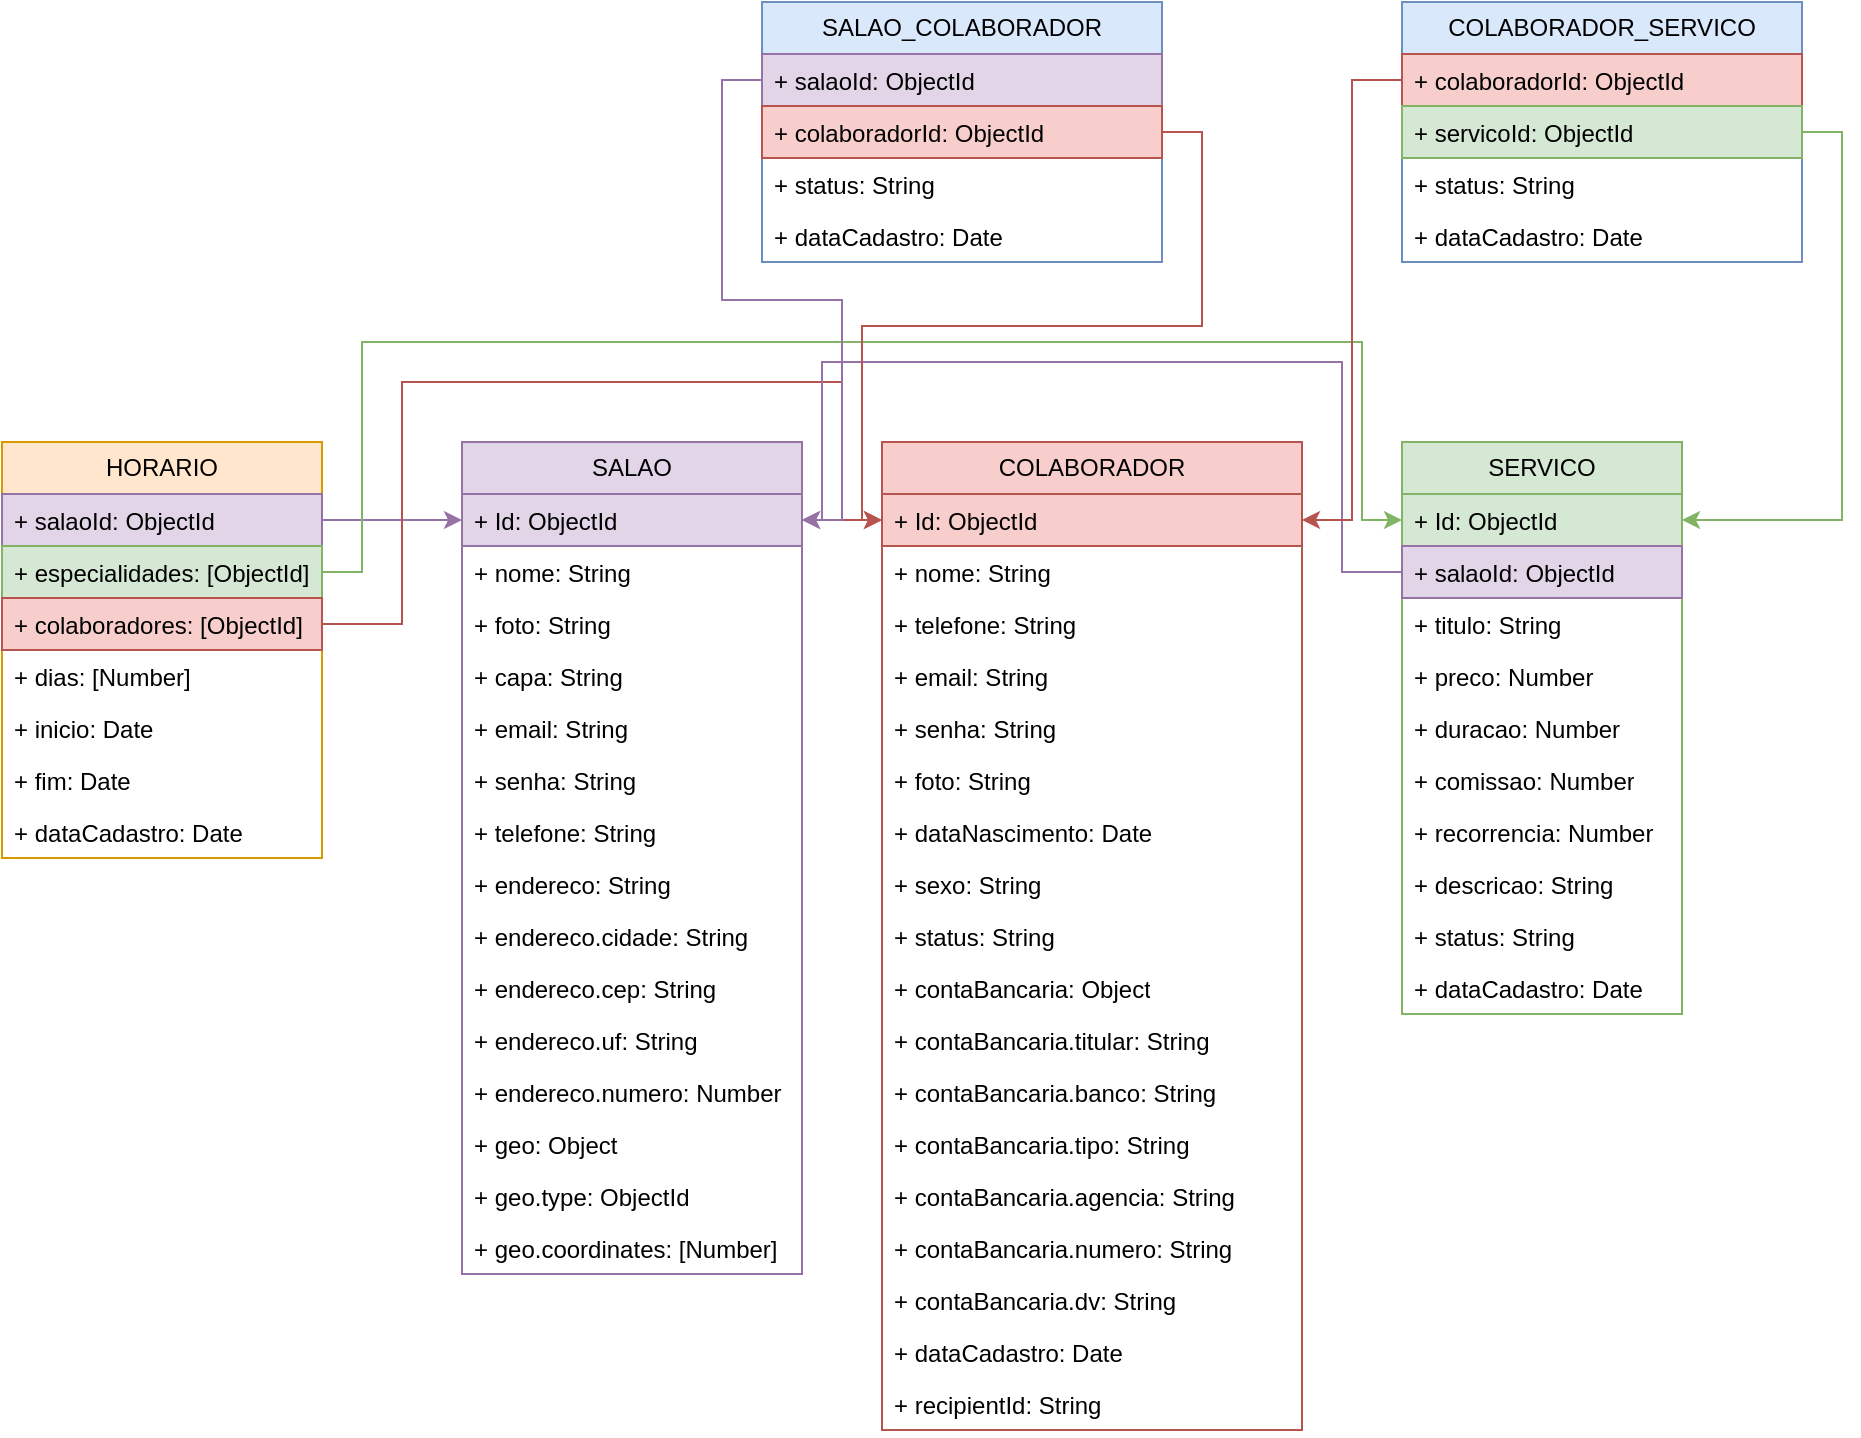 <mxfile version="21.6.8" type="github">
  <diagram name="Página-1" id="E0AbciypB4KpdEPGz2na">
    <mxGraphModel dx="1687" dy="2085" grid="1" gridSize="10" guides="1" tooltips="1" connect="1" arrows="1" fold="1" page="1" pageScale="1" pageWidth="827" pageHeight="1169" math="0" shadow="0">
      <root>
        <mxCell id="0" />
        <mxCell id="1" parent="0" />
        <mxCell id="3pe1yNkbd4FDANKbLhIq-1" value="SALAO" style="swimlane;fontStyle=0;childLayout=stackLayout;horizontal=1;startSize=26;fillColor=#e1d5e7;horizontalStack=0;resizeParent=1;resizeParentMax=0;resizeLast=0;collapsible=1;marginBottom=0;whiteSpace=wrap;html=1;strokeColor=#9673a6;" vertex="1" parent="1">
          <mxGeometry x="110" y="170" width="170" height="416" as="geometry" />
        </mxCell>
        <mxCell id="3pe1yNkbd4FDANKbLhIq-2" value="+ Id: ObjectId&lt;br&gt;" style="text;strokeColor=#9673a6;fillColor=#e1d5e7;align=left;verticalAlign=top;spacingLeft=4;spacingRight=4;overflow=hidden;rotatable=0;points=[[0,0.5],[1,0.5]];portConstraint=eastwest;whiteSpace=wrap;html=1;" vertex="1" parent="3pe1yNkbd4FDANKbLhIq-1">
          <mxGeometry y="26" width="170" height="26" as="geometry" />
        </mxCell>
        <mxCell id="3pe1yNkbd4FDANKbLhIq-3" value="+ nome: String&lt;br&gt;&lt;br&gt;" style="text;strokeColor=none;fillColor=none;align=left;verticalAlign=top;spacingLeft=4;spacingRight=4;overflow=hidden;rotatable=0;points=[[0,0.5],[1,0.5]];portConstraint=eastwest;whiteSpace=wrap;html=1;" vertex="1" parent="3pe1yNkbd4FDANKbLhIq-1">
          <mxGeometry y="52" width="170" height="26" as="geometry" />
        </mxCell>
        <mxCell id="3pe1yNkbd4FDANKbLhIq-4" value="+ foto: String" style="text;strokeColor=none;fillColor=none;align=left;verticalAlign=top;spacingLeft=4;spacingRight=4;overflow=hidden;rotatable=0;points=[[0,0.5],[1,0.5]];portConstraint=eastwest;whiteSpace=wrap;html=1;" vertex="1" parent="3pe1yNkbd4FDANKbLhIq-1">
          <mxGeometry y="78" width="170" height="26" as="geometry" />
        </mxCell>
        <mxCell id="3pe1yNkbd4FDANKbLhIq-5" value="+ capa: String" style="text;strokeColor=none;fillColor=none;align=left;verticalAlign=top;spacingLeft=4;spacingRight=4;overflow=hidden;rotatable=0;points=[[0,0.5],[1,0.5]];portConstraint=eastwest;whiteSpace=wrap;html=1;" vertex="1" parent="3pe1yNkbd4FDANKbLhIq-1">
          <mxGeometry y="104" width="170" height="26" as="geometry" />
        </mxCell>
        <mxCell id="3pe1yNkbd4FDANKbLhIq-6" value="+ email: String" style="text;strokeColor=none;fillColor=none;align=left;verticalAlign=top;spacingLeft=4;spacingRight=4;overflow=hidden;rotatable=0;points=[[0,0.5],[1,0.5]];portConstraint=eastwest;whiteSpace=wrap;html=1;" vertex="1" parent="3pe1yNkbd4FDANKbLhIq-1">
          <mxGeometry y="130" width="170" height="26" as="geometry" />
        </mxCell>
        <mxCell id="3pe1yNkbd4FDANKbLhIq-7" value="+ senha: String" style="text;strokeColor=none;fillColor=none;align=left;verticalAlign=top;spacingLeft=4;spacingRight=4;overflow=hidden;rotatable=0;points=[[0,0.5],[1,0.5]];portConstraint=eastwest;whiteSpace=wrap;html=1;" vertex="1" parent="3pe1yNkbd4FDANKbLhIq-1">
          <mxGeometry y="156" width="170" height="26" as="geometry" />
        </mxCell>
        <mxCell id="3pe1yNkbd4FDANKbLhIq-8" value="+ telefone: String" style="text;strokeColor=none;fillColor=none;align=left;verticalAlign=top;spacingLeft=4;spacingRight=4;overflow=hidden;rotatable=0;points=[[0,0.5],[1,0.5]];portConstraint=eastwest;whiteSpace=wrap;html=1;" vertex="1" parent="3pe1yNkbd4FDANKbLhIq-1">
          <mxGeometry y="182" width="170" height="26" as="geometry" />
        </mxCell>
        <mxCell id="3pe1yNkbd4FDANKbLhIq-9" value="+ endereco: String" style="text;strokeColor=none;fillColor=none;align=left;verticalAlign=top;spacingLeft=4;spacingRight=4;overflow=hidden;rotatable=0;points=[[0,0.5],[1,0.5]];portConstraint=eastwest;whiteSpace=wrap;html=1;" vertex="1" parent="3pe1yNkbd4FDANKbLhIq-1">
          <mxGeometry y="208" width="170" height="26" as="geometry" />
        </mxCell>
        <mxCell id="3pe1yNkbd4FDANKbLhIq-10" value="+ endereco.cidade: String" style="text;strokeColor=none;fillColor=none;align=left;verticalAlign=top;spacingLeft=4;spacingRight=4;overflow=hidden;rotatable=0;points=[[0,0.5],[1,0.5]];portConstraint=eastwest;whiteSpace=wrap;html=1;" vertex="1" parent="3pe1yNkbd4FDANKbLhIq-1">
          <mxGeometry y="234" width="170" height="26" as="geometry" />
        </mxCell>
        <mxCell id="3pe1yNkbd4FDANKbLhIq-11" value="+ endereco.cep: String" style="text;strokeColor=none;fillColor=none;align=left;verticalAlign=top;spacingLeft=4;spacingRight=4;overflow=hidden;rotatable=0;points=[[0,0.5],[1,0.5]];portConstraint=eastwest;whiteSpace=wrap;html=1;" vertex="1" parent="3pe1yNkbd4FDANKbLhIq-1">
          <mxGeometry y="260" width="170" height="26" as="geometry" />
        </mxCell>
        <mxCell id="3pe1yNkbd4FDANKbLhIq-12" value="+ endereco.uf: String" style="text;strokeColor=none;fillColor=none;align=left;verticalAlign=top;spacingLeft=4;spacingRight=4;overflow=hidden;rotatable=0;points=[[0,0.5],[1,0.5]];portConstraint=eastwest;whiteSpace=wrap;html=1;" vertex="1" parent="3pe1yNkbd4FDANKbLhIq-1">
          <mxGeometry y="286" width="170" height="26" as="geometry" />
        </mxCell>
        <mxCell id="3pe1yNkbd4FDANKbLhIq-13" value="+ endereco.numero: Number" style="text;strokeColor=none;fillColor=none;align=left;verticalAlign=top;spacingLeft=4;spacingRight=4;overflow=hidden;rotatable=0;points=[[0,0.5],[1,0.5]];portConstraint=eastwest;whiteSpace=wrap;html=1;" vertex="1" parent="3pe1yNkbd4FDANKbLhIq-1">
          <mxGeometry y="312" width="170" height="26" as="geometry" />
        </mxCell>
        <mxCell id="3pe1yNkbd4FDANKbLhIq-14" value="+ geo: Object" style="text;strokeColor=none;fillColor=none;align=left;verticalAlign=top;spacingLeft=4;spacingRight=4;overflow=hidden;rotatable=0;points=[[0,0.5],[1,0.5]];portConstraint=eastwest;whiteSpace=wrap;html=1;" vertex="1" parent="3pe1yNkbd4FDANKbLhIq-1">
          <mxGeometry y="338" width="170" height="26" as="geometry" />
        </mxCell>
        <mxCell id="3pe1yNkbd4FDANKbLhIq-15" value="+ geo.type: ObjectId" style="text;strokeColor=none;fillColor=none;align=left;verticalAlign=top;spacingLeft=4;spacingRight=4;overflow=hidden;rotatable=0;points=[[0,0.5],[1,0.5]];portConstraint=eastwest;whiteSpace=wrap;html=1;" vertex="1" parent="3pe1yNkbd4FDANKbLhIq-1">
          <mxGeometry y="364" width="170" height="26" as="geometry" />
        </mxCell>
        <mxCell id="3pe1yNkbd4FDANKbLhIq-16" value="+ geo.coordinates: [Number]" style="text;strokeColor=none;fillColor=none;align=left;verticalAlign=top;spacingLeft=4;spacingRight=4;overflow=hidden;rotatable=0;points=[[0,0.5],[1,0.5]];portConstraint=eastwest;whiteSpace=wrap;html=1;" vertex="1" parent="3pe1yNkbd4FDANKbLhIq-1">
          <mxGeometry y="390" width="170" height="26" as="geometry" />
        </mxCell>
        <mxCell id="3pe1yNkbd4FDANKbLhIq-17" value="COLABORADOR" style="swimlane;fontStyle=0;childLayout=stackLayout;horizontal=1;startSize=26;fillColor=#f8cecc;horizontalStack=0;resizeParent=1;resizeParentMax=0;resizeLast=0;collapsible=1;marginBottom=0;whiteSpace=wrap;html=1;strokeColor=#b85450;" vertex="1" parent="1">
          <mxGeometry x="320" y="170" width="210" height="494" as="geometry" />
        </mxCell>
        <mxCell id="3pe1yNkbd4FDANKbLhIq-18" value="+ Id: ObjectId" style="text;strokeColor=#b85450;fillColor=#f8cecc;align=left;verticalAlign=top;spacingLeft=4;spacingRight=4;overflow=hidden;rotatable=0;points=[[0,0.5],[1,0.5]];portConstraint=eastwest;whiteSpace=wrap;html=1;" vertex="1" parent="3pe1yNkbd4FDANKbLhIq-17">
          <mxGeometry y="26" width="210" height="26" as="geometry" />
        </mxCell>
        <mxCell id="3pe1yNkbd4FDANKbLhIq-19" value="+ nome: String" style="text;strokeColor=none;fillColor=none;align=left;verticalAlign=top;spacingLeft=4;spacingRight=4;overflow=hidden;rotatable=0;points=[[0,0.5],[1,0.5]];portConstraint=eastwest;whiteSpace=wrap;html=1;" vertex="1" parent="3pe1yNkbd4FDANKbLhIq-17">
          <mxGeometry y="52" width="210" height="26" as="geometry" />
        </mxCell>
        <mxCell id="3pe1yNkbd4FDANKbLhIq-20" value="+ telefone: String" style="text;strokeColor=none;fillColor=none;align=left;verticalAlign=top;spacingLeft=4;spacingRight=4;overflow=hidden;rotatable=0;points=[[0,0.5],[1,0.5]];portConstraint=eastwest;whiteSpace=wrap;html=1;" vertex="1" parent="3pe1yNkbd4FDANKbLhIq-17">
          <mxGeometry y="78" width="210" height="26" as="geometry" />
        </mxCell>
        <mxCell id="3pe1yNkbd4FDANKbLhIq-21" value="+ email: String" style="text;strokeColor=none;fillColor=none;align=left;verticalAlign=top;spacingLeft=4;spacingRight=4;overflow=hidden;rotatable=0;points=[[0,0.5],[1,0.5]];portConstraint=eastwest;whiteSpace=wrap;html=1;" vertex="1" parent="3pe1yNkbd4FDANKbLhIq-17">
          <mxGeometry y="104" width="210" height="26" as="geometry" />
        </mxCell>
        <mxCell id="3pe1yNkbd4FDANKbLhIq-22" value="+ senha: String" style="text;strokeColor=none;fillColor=none;align=left;verticalAlign=top;spacingLeft=4;spacingRight=4;overflow=hidden;rotatable=0;points=[[0,0.5],[1,0.5]];portConstraint=eastwest;whiteSpace=wrap;html=1;" vertex="1" parent="3pe1yNkbd4FDANKbLhIq-17">
          <mxGeometry y="130" width="210" height="26" as="geometry" />
        </mxCell>
        <mxCell id="3pe1yNkbd4FDANKbLhIq-23" value="+ foto: String" style="text;strokeColor=none;fillColor=none;align=left;verticalAlign=top;spacingLeft=4;spacingRight=4;overflow=hidden;rotatable=0;points=[[0,0.5],[1,0.5]];portConstraint=eastwest;whiteSpace=wrap;html=1;" vertex="1" parent="3pe1yNkbd4FDANKbLhIq-17">
          <mxGeometry y="156" width="210" height="26" as="geometry" />
        </mxCell>
        <mxCell id="3pe1yNkbd4FDANKbLhIq-24" value="+ dataNascimento: Date" style="text;strokeColor=none;fillColor=none;align=left;verticalAlign=top;spacingLeft=4;spacingRight=4;overflow=hidden;rotatable=0;points=[[0,0.5],[1,0.5]];portConstraint=eastwest;whiteSpace=wrap;html=1;" vertex="1" parent="3pe1yNkbd4FDANKbLhIq-17">
          <mxGeometry y="182" width="210" height="26" as="geometry" />
        </mxCell>
        <mxCell id="3pe1yNkbd4FDANKbLhIq-25" value="+ sexo: String" style="text;strokeColor=none;fillColor=none;align=left;verticalAlign=top;spacingLeft=4;spacingRight=4;overflow=hidden;rotatable=0;points=[[0,0.5],[1,0.5]];portConstraint=eastwest;whiteSpace=wrap;html=1;" vertex="1" parent="3pe1yNkbd4FDANKbLhIq-17">
          <mxGeometry y="208" width="210" height="26" as="geometry" />
        </mxCell>
        <mxCell id="3pe1yNkbd4FDANKbLhIq-26" value="+ status: String" style="text;strokeColor=none;fillColor=none;align=left;verticalAlign=top;spacingLeft=4;spacingRight=4;overflow=hidden;rotatable=0;points=[[0,0.5],[1,0.5]];portConstraint=eastwest;whiteSpace=wrap;html=1;" vertex="1" parent="3pe1yNkbd4FDANKbLhIq-17">
          <mxGeometry y="234" width="210" height="26" as="geometry" />
        </mxCell>
        <mxCell id="3pe1yNkbd4FDANKbLhIq-27" value="+ contaBancaria: Object" style="text;strokeColor=none;fillColor=none;align=left;verticalAlign=top;spacingLeft=4;spacingRight=4;overflow=hidden;rotatable=0;points=[[0,0.5],[1,0.5]];portConstraint=eastwest;whiteSpace=wrap;html=1;" vertex="1" parent="3pe1yNkbd4FDANKbLhIq-17">
          <mxGeometry y="260" width="210" height="26" as="geometry" />
        </mxCell>
        <mxCell id="3pe1yNkbd4FDANKbLhIq-28" value="+ contaBancaria.titular: String" style="text;strokeColor=none;fillColor=none;align=left;verticalAlign=top;spacingLeft=4;spacingRight=4;overflow=hidden;rotatable=0;points=[[0,0.5],[1,0.5]];portConstraint=eastwest;whiteSpace=wrap;html=1;" vertex="1" parent="3pe1yNkbd4FDANKbLhIq-17">
          <mxGeometry y="286" width="210" height="26" as="geometry" />
        </mxCell>
        <mxCell id="3pe1yNkbd4FDANKbLhIq-29" value="+ contaBancaria.banco: String" style="text;strokeColor=none;fillColor=none;align=left;verticalAlign=top;spacingLeft=4;spacingRight=4;overflow=hidden;rotatable=0;points=[[0,0.5],[1,0.5]];portConstraint=eastwest;whiteSpace=wrap;html=1;" vertex="1" parent="3pe1yNkbd4FDANKbLhIq-17">
          <mxGeometry y="312" width="210" height="26" as="geometry" />
        </mxCell>
        <mxCell id="3pe1yNkbd4FDANKbLhIq-30" value="+ contaBancaria.tipo: String" style="text;strokeColor=none;fillColor=none;align=left;verticalAlign=top;spacingLeft=4;spacingRight=4;overflow=hidden;rotatable=0;points=[[0,0.5],[1,0.5]];portConstraint=eastwest;whiteSpace=wrap;html=1;" vertex="1" parent="3pe1yNkbd4FDANKbLhIq-17">
          <mxGeometry y="338" width="210" height="26" as="geometry" />
        </mxCell>
        <mxCell id="3pe1yNkbd4FDANKbLhIq-31" value="+ contaBancaria.agencia: String" style="text;strokeColor=none;fillColor=none;align=left;verticalAlign=top;spacingLeft=4;spacingRight=4;overflow=hidden;rotatable=0;points=[[0,0.5],[1,0.5]];portConstraint=eastwest;whiteSpace=wrap;html=1;" vertex="1" parent="3pe1yNkbd4FDANKbLhIq-17">
          <mxGeometry y="364" width="210" height="26" as="geometry" />
        </mxCell>
        <mxCell id="3pe1yNkbd4FDANKbLhIq-32" value="+ contaBancaria.numero: String" style="text;strokeColor=none;fillColor=none;align=left;verticalAlign=top;spacingLeft=4;spacingRight=4;overflow=hidden;rotatable=0;points=[[0,0.5],[1,0.5]];portConstraint=eastwest;whiteSpace=wrap;html=1;" vertex="1" parent="3pe1yNkbd4FDANKbLhIq-17">
          <mxGeometry y="390" width="210" height="26" as="geometry" />
        </mxCell>
        <mxCell id="3pe1yNkbd4FDANKbLhIq-33" value="+ contaBancaria.dv: String" style="text;strokeColor=none;fillColor=none;align=left;verticalAlign=top;spacingLeft=4;spacingRight=4;overflow=hidden;rotatable=0;points=[[0,0.5],[1,0.5]];portConstraint=eastwest;whiteSpace=wrap;html=1;" vertex="1" parent="3pe1yNkbd4FDANKbLhIq-17">
          <mxGeometry y="416" width="210" height="26" as="geometry" />
        </mxCell>
        <mxCell id="3pe1yNkbd4FDANKbLhIq-34" value="+ dataCadastro: Date" style="text;strokeColor=none;fillColor=none;align=left;verticalAlign=top;spacingLeft=4;spacingRight=4;overflow=hidden;rotatable=0;points=[[0,0.5],[1,0.5]];portConstraint=eastwest;whiteSpace=wrap;html=1;" vertex="1" parent="3pe1yNkbd4FDANKbLhIq-17">
          <mxGeometry y="442" width="210" height="26" as="geometry" />
        </mxCell>
        <mxCell id="3pe1yNkbd4FDANKbLhIq-35" value="+ recipientId: String" style="text;strokeColor=none;fillColor=none;align=left;verticalAlign=top;spacingLeft=4;spacingRight=4;overflow=hidden;rotatable=0;points=[[0,0.5],[1,0.5]];portConstraint=eastwest;whiteSpace=wrap;html=1;" vertex="1" parent="3pe1yNkbd4FDANKbLhIq-17">
          <mxGeometry y="468" width="210" height="26" as="geometry" />
        </mxCell>
        <mxCell id="3pe1yNkbd4FDANKbLhIq-36" value="SERVICO" style="swimlane;fontStyle=0;childLayout=stackLayout;horizontal=1;startSize=26;fillColor=#d5e8d4;horizontalStack=0;resizeParent=1;resizeParentMax=0;resizeLast=0;collapsible=1;marginBottom=0;whiteSpace=wrap;html=1;strokeColor=#82b366;" vertex="1" parent="1">
          <mxGeometry x="580" y="170" width="140" height="286" as="geometry" />
        </mxCell>
        <mxCell id="3pe1yNkbd4FDANKbLhIq-37" value="+ Id: ObjectId" style="text;strokeColor=#82b366;fillColor=#d5e8d4;align=left;verticalAlign=top;spacingLeft=4;spacingRight=4;overflow=hidden;rotatable=0;points=[[0,0.5],[1,0.5]];portConstraint=eastwest;whiteSpace=wrap;html=1;" vertex="1" parent="3pe1yNkbd4FDANKbLhIq-36">
          <mxGeometry y="26" width="140" height="26" as="geometry" />
        </mxCell>
        <mxCell id="3pe1yNkbd4FDANKbLhIq-38" value="+ salaoId: ObjectId" style="text;strokeColor=#9673a6;fillColor=#e1d5e7;align=left;verticalAlign=top;spacingLeft=4;spacingRight=4;overflow=hidden;rotatable=0;points=[[0,0.5],[1,0.5]];portConstraint=eastwest;whiteSpace=wrap;html=1;" vertex="1" parent="3pe1yNkbd4FDANKbLhIq-36">
          <mxGeometry y="52" width="140" height="26" as="geometry" />
        </mxCell>
        <mxCell id="3pe1yNkbd4FDANKbLhIq-39" value="+ titulo: String" style="text;strokeColor=none;fillColor=none;align=left;verticalAlign=top;spacingLeft=4;spacingRight=4;overflow=hidden;rotatable=0;points=[[0,0.5],[1,0.5]];portConstraint=eastwest;whiteSpace=wrap;html=1;" vertex="1" parent="3pe1yNkbd4FDANKbLhIq-36">
          <mxGeometry y="78" width="140" height="26" as="geometry" />
        </mxCell>
        <mxCell id="3pe1yNkbd4FDANKbLhIq-40" value="+ preco: Number" style="text;strokeColor=none;fillColor=none;align=left;verticalAlign=top;spacingLeft=4;spacingRight=4;overflow=hidden;rotatable=0;points=[[0,0.5],[1,0.5]];portConstraint=eastwest;whiteSpace=wrap;html=1;" vertex="1" parent="3pe1yNkbd4FDANKbLhIq-36">
          <mxGeometry y="104" width="140" height="26" as="geometry" />
        </mxCell>
        <mxCell id="3pe1yNkbd4FDANKbLhIq-41" value="+ duracao: Number" style="text;strokeColor=none;fillColor=none;align=left;verticalAlign=top;spacingLeft=4;spacingRight=4;overflow=hidden;rotatable=0;points=[[0,0.5],[1,0.5]];portConstraint=eastwest;whiteSpace=wrap;html=1;" vertex="1" parent="3pe1yNkbd4FDANKbLhIq-36">
          <mxGeometry y="130" width="140" height="26" as="geometry" />
        </mxCell>
        <mxCell id="3pe1yNkbd4FDANKbLhIq-42" value="+ comissao: Number" style="text;strokeColor=none;fillColor=none;align=left;verticalAlign=top;spacingLeft=4;spacingRight=4;overflow=hidden;rotatable=0;points=[[0,0.5],[1,0.5]];portConstraint=eastwest;whiteSpace=wrap;html=1;" vertex="1" parent="3pe1yNkbd4FDANKbLhIq-36">
          <mxGeometry y="156" width="140" height="26" as="geometry" />
        </mxCell>
        <mxCell id="3pe1yNkbd4FDANKbLhIq-43" value="+ recorrencia: Number" style="text;strokeColor=none;fillColor=none;align=left;verticalAlign=top;spacingLeft=4;spacingRight=4;overflow=hidden;rotatable=0;points=[[0,0.5],[1,0.5]];portConstraint=eastwest;whiteSpace=wrap;html=1;" vertex="1" parent="3pe1yNkbd4FDANKbLhIq-36">
          <mxGeometry y="182" width="140" height="26" as="geometry" />
        </mxCell>
        <mxCell id="3pe1yNkbd4FDANKbLhIq-44" value="+ descricao: String" style="text;strokeColor=none;fillColor=none;align=left;verticalAlign=top;spacingLeft=4;spacingRight=4;overflow=hidden;rotatable=0;points=[[0,0.5],[1,0.5]];portConstraint=eastwest;whiteSpace=wrap;html=1;" vertex="1" parent="3pe1yNkbd4FDANKbLhIq-36">
          <mxGeometry y="208" width="140" height="26" as="geometry" />
        </mxCell>
        <mxCell id="3pe1yNkbd4FDANKbLhIq-45" value="+ status: String" style="text;strokeColor=none;fillColor=none;align=left;verticalAlign=top;spacingLeft=4;spacingRight=4;overflow=hidden;rotatable=0;points=[[0,0.5],[1,0.5]];portConstraint=eastwest;whiteSpace=wrap;html=1;" vertex="1" parent="3pe1yNkbd4FDANKbLhIq-36">
          <mxGeometry y="234" width="140" height="26" as="geometry" />
        </mxCell>
        <mxCell id="3pe1yNkbd4FDANKbLhIq-46" value="+ dataCadastro: Date" style="text;strokeColor=none;fillColor=none;align=left;verticalAlign=top;spacingLeft=4;spacingRight=4;overflow=hidden;rotatable=0;points=[[0,0.5],[1,0.5]];portConstraint=eastwest;whiteSpace=wrap;html=1;" vertex="1" parent="3pe1yNkbd4FDANKbLhIq-36">
          <mxGeometry y="260" width="140" height="26" as="geometry" />
        </mxCell>
        <mxCell id="3pe1yNkbd4FDANKbLhIq-47" value="HORARIO" style="swimlane;fontStyle=0;childLayout=stackLayout;horizontal=1;startSize=26;fillColor=#ffe6cc;horizontalStack=0;resizeParent=1;resizeParentMax=0;resizeLast=0;collapsible=1;marginBottom=0;whiteSpace=wrap;html=1;strokeColor=#d79b00;" vertex="1" parent="1">
          <mxGeometry x="-120" y="170" width="160" height="208" as="geometry" />
        </mxCell>
        <mxCell id="3pe1yNkbd4FDANKbLhIq-48" value="+ salaoId: ObjectId" style="text;strokeColor=#9673a6;fillColor=#e1d5e7;align=left;verticalAlign=top;spacingLeft=4;spacingRight=4;overflow=hidden;rotatable=0;points=[[0,0.5],[1,0.5]];portConstraint=eastwest;whiteSpace=wrap;html=1;" vertex="1" parent="3pe1yNkbd4FDANKbLhIq-47">
          <mxGeometry y="26" width="160" height="26" as="geometry" />
        </mxCell>
        <mxCell id="3pe1yNkbd4FDANKbLhIq-49" value="+ especialidades: [ObjectId]" style="text;strokeColor=#82b366;fillColor=#d5e8d4;align=left;verticalAlign=top;spacingLeft=4;spacingRight=4;overflow=hidden;rotatable=0;points=[[0,0.5],[1,0.5]];portConstraint=eastwest;whiteSpace=wrap;html=1;" vertex="1" parent="3pe1yNkbd4FDANKbLhIq-47">
          <mxGeometry y="52" width="160" height="26" as="geometry" />
        </mxCell>
        <mxCell id="3pe1yNkbd4FDANKbLhIq-50" value="+ colaboradores: [ObjectId]" style="text;strokeColor=#b85450;fillColor=#f8cecc;align=left;verticalAlign=top;spacingLeft=4;spacingRight=4;overflow=hidden;rotatable=0;points=[[0,0.5],[1,0.5]];portConstraint=eastwest;whiteSpace=wrap;html=1;" vertex="1" parent="3pe1yNkbd4FDANKbLhIq-47">
          <mxGeometry y="78" width="160" height="26" as="geometry" />
        </mxCell>
        <mxCell id="3pe1yNkbd4FDANKbLhIq-54" value="+ dias: [Number]" style="text;strokeColor=none;fillColor=none;align=left;verticalAlign=top;spacingLeft=4;spacingRight=4;overflow=hidden;rotatable=0;points=[[0,0.5],[1,0.5]];portConstraint=eastwest;whiteSpace=wrap;html=1;" vertex="1" parent="3pe1yNkbd4FDANKbLhIq-47">
          <mxGeometry y="104" width="160" height="26" as="geometry" />
        </mxCell>
        <mxCell id="3pe1yNkbd4FDANKbLhIq-55" value="+ inicio: Date" style="text;strokeColor=none;fillColor=none;align=left;verticalAlign=top;spacingLeft=4;spacingRight=4;overflow=hidden;rotatable=0;points=[[0,0.5],[1,0.5]];portConstraint=eastwest;whiteSpace=wrap;html=1;" vertex="1" parent="3pe1yNkbd4FDANKbLhIq-47">
          <mxGeometry y="130" width="160" height="26" as="geometry" />
        </mxCell>
        <mxCell id="3pe1yNkbd4FDANKbLhIq-56" value="+ fim: Date" style="text;strokeColor=none;fillColor=none;align=left;verticalAlign=top;spacingLeft=4;spacingRight=4;overflow=hidden;rotatable=0;points=[[0,0.5],[1,0.5]];portConstraint=eastwest;whiteSpace=wrap;html=1;" vertex="1" parent="3pe1yNkbd4FDANKbLhIq-47">
          <mxGeometry y="156" width="160" height="26" as="geometry" />
        </mxCell>
        <mxCell id="3pe1yNkbd4FDANKbLhIq-57" value="+ dataCadastro: Date" style="text;strokeColor=none;fillColor=none;align=left;verticalAlign=top;spacingLeft=4;spacingRight=4;overflow=hidden;rotatable=0;points=[[0,0.5],[1,0.5]];portConstraint=eastwest;whiteSpace=wrap;html=1;" vertex="1" parent="3pe1yNkbd4FDANKbLhIq-47">
          <mxGeometry y="182" width="160" height="26" as="geometry" />
        </mxCell>
        <mxCell id="3pe1yNkbd4FDANKbLhIq-58" style="edgeStyle=orthogonalEdgeStyle;rounded=0;orthogonalLoop=1;jettySize=auto;html=1;exitX=1;exitY=0.5;exitDx=0;exitDy=0;fillColor=#e1d5e7;strokeColor=#9673a6;" edge="1" parent="1" source="3pe1yNkbd4FDANKbLhIq-48" target="3pe1yNkbd4FDANKbLhIq-2">
          <mxGeometry relative="1" as="geometry" />
        </mxCell>
        <mxCell id="3pe1yNkbd4FDANKbLhIq-59" style="edgeStyle=orthogonalEdgeStyle;rounded=0;orthogonalLoop=1;jettySize=auto;html=1;exitX=1;exitY=0.5;exitDx=0;exitDy=0;entryX=0;entryY=0.5;entryDx=0;entryDy=0;fillColor=#d5e8d4;strokeColor=#82b366;" edge="1" parent="1" source="3pe1yNkbd4FDANKbLhIq-49" target="3pe1yNkbd4FDANKbLhIq-37">
          <mxGeometry relative="1" as="geometry">
            <Array as="points">
              <mxPoint x="60" y="235" />
              <mxPoint x="60" y="120" />
              <mxPoint x="560" y="120" />
              <mxPoint x="560" y="209" />
            </Array>
          </mxGeometry>
        </mxCell>
        <mxCell id="3pe1yNkbd4FDANKbLhIq-60" style="edgeStyle=orthogonalEdgeStyle;rounded=0;orthogonalLoop=1;jettySize=auto;html=1;exitX=1;exitY=0.5;exitDx=0;exitDy=0;entryX=0;entryY=0.5;entryDx=0;entryDy=0;fillColor=#f8cecc;strokeColor=#b85450;" edge="1" parent="1" source="3pe1yNkbd4FDANKbLhIq-50" target="3pe1yNkbd4FDANKbLhIq-18">
          <mxGeometry relative="1" as="geometry">
            <Array as="points">
              <mxPoint x="80" y="261" />
              <mxPoint x="80" y="140" />
              <mxPoint x="300" y="140" />
              <mxPoint x="300" y="209" />
            </Array>
          </mxGeometry>
        </mxCell>
        <mxCell id="3pe1yNkbd4FDANKbLhIq-62" style="edgeStyle=orthogonalEdgeStyle;rounded=0;orthogonalLoop=1;jettySize=auto;html=1;exitX=0;exitY=0.5;exitDx=0;exitDy=0;entryX=1;entryY=0.5;entryDx=0;entryDy=0;fillColor=#e1d5e7;strokeColor=#9673a6;" edge="1" parent="1" source="3pe1yNkbd4FDANKbLhIq-38" target="3pe1yNkbd4FDANKbLhIq-2">
          <mxGeometry relative="1" as="geometry">
            <Array as="points">
              <mxPoint x="550" y="235" />
              <mxPoint x="550" y="130" />
              <mxPoint x="290" y="130" />
              <mxPoint x="290" y="209" />
            </Array>
          </mxGeometry>
        </mxCell>
        <mxCell id="3pe1yNkbd4FDANKbLhIq-63" value="SALAO_COLABORADOR" style="swimlane;fontStyle=0;childLayout=stackLayout;horizontal=1;startSize=26;fillColor=#dae8fc;horizontalStack=0;resizeParent=1;resizeParentMax=0;resizeLast=0;collapsible=1;marginBottom=0;whiteSpace=wrap;html=1;strokeColor=#6c8ebf;" vertex="1" parent="1">
          <mxGeometry x="260" y="-50" width="200" height="130" as="geometry" />
        </mxCell>
        <mxCell id="3pe1yNkbd4FDANKbLhIq-64" value="+ salaoId: ObjectId" style="text;strokeColor=#9673a6;fillColor=#e1d5e7;align=left;verticalAlign=top;spacingLeft=4;spacingRight=4;overflow=hidden;rotatable=0;points=[[0,0.5],[1,0.5]];portConstraint=eastwest;whiteSpace=wrap;html=1;" vertex="1" parent="3pe1yNkbd4FDANKbLhIq-63">
          <mxGeometry y="26" width="200" height="26" as="geometry" />
        </mxCell>
        <mxCell id="3pe1yNkbd4FDANKbLhIq-65" value="+ colaboradorId: ObjectId" style="text;strokeColor=#b85450;fillColor=#f8cecc;align=left;verticalAlign=top;spacingLeft=4;spacingRight=4;overflow=hidden;rotatable=0;points=[[0,0.5],[1,0.5]];portConstraint=eastwest;whiteSpace=wrap;html=1;" vertex="1" parent="3pe1yNkbd4FDANKbLhIq-63">
          <mxGeometry y="52" width="200" height="26" as="geometry" />
        </mxCell>
        <mxCell id="3pe1yNkbd4FDANKbLhIq-66" value="+ status: String" style="text;strokeColor=none;fillColor=none;align=left;verticalAlign=top;spacingLeft=4;spacingRight=4;overflow=hidden;rotatable=0;points=[[0,0.5],[1,0.5]];portConstraint=eastwest;whiteSpace=wrap;html=1;" vertex="1" parent="3pe1yNkbd4FDANKbLhIq-63">
          <mxGeometry y="78" width="200" height="26" as="geometry" />
        </mxCell>
        <mxCell id="3pe1yNkbd4FDANKbLhIq-67" value="+ dataCadastro: Date" style="text;strokeColor=none;fillColor=none;align=left;verticalAlign=top;spacingLeft=4;spacingRight=4;overflow=hidden;rotatable=0;points=[[0,0.5],[1,0.5]];portConstraint=eastwest;whiteSpace=wrap;html=1;" vertex="1" parent="3pe1yNkbd4FDANKbLhIq-63">
          <mxGeometry y="104" width="200" height="26" as="geometry" />
        </mxCell>
        <mxCell id="3pe1yNkbd4FDANKbLhIq-68" style="edgeStyle=orthogonalEdgeStyle;rounded=0;orthogonalLoop=1;jettySize=auto;html=1;exitX=0;exitY=0.5;exitDx=0;exitDy=0;fillColor=#e1d5e7;strokeColor=#9673a6;" edge="1" parent="1" source="3pe1yNkbd4FDANKbLhIq-64" target="3pe1yNkbd4FDANKbLhIq-2">
          <mxGeometry relative="1" as="geometry" />
        </mxCell>
        <mxCell id="3pe1yNkbd4FDANKbLhIq-69" style="edgeStyle=orthogonalEdgeStyle;rounded=0;orthogonalLoop=1;jettySize=auto;html=1;exitX=1;exitY=0.5;exitDx=0;exitDy=0;fillColor=#f8cecc;strokeColor=#b85450;" edge="1" parent="1" source="3pe1yNkbd4FDANKbLhIq-65" target="3pe1yNkbd4FDANKbLhIq-18">
          <mxGeometry relative="1" as="geometry">
            <Array as="points">
              <mxPoint x="480" y="15" />
              <mxPoint x="480" y="112" />
              <mxPoint x="310" y="112" />
              <mxPoint x="310" y="209" />
            </Array>
          </mxGeometry>
        </mxCell>
        <mxCell id="3pe1yNkbd4FDANKbLhIq-70" value="COLABORADOR_SERVICO" style="swimlane;fontStyle=0;childLayout=stackLayout;horizontal=1;startSize=26;fillColor=#dae8fc;horizontalStack=0;resizeParent=1;resizeParentMax=0;resizeLast=0;collapsible=1;marginBottom=0;whiteSpace=wrap;html=1;strokeColor=#6c8ebf;" vertex="1" parent="1">
          <mxGeometry x="580" y="-50" width="200" height="130" as="geometry" />
        </mxCell>
        <mxCell id="3pe1yNkbd4FDANKbLhIq-71" value="+ colaboradorId: ObjectId" style="text;strokeColor=#b85450;fillColor=#f8cecc;align=left;verticalAlign=top;spacingLeft=4;spacingRight=4;overflow=hidden;rotatable=0;points=[[0,0.5],[1,0.5]];portConstraint=eastwest;whiteSpace=wrap;html=1;" vertex="1" parent="3pe1yNkbd4FDANKbLhIq-70">
          <mxGeometry y="26" width="200" height="26" as="geometry" />
        </mxCell>
        <mxCell id="3pe1yNkbd4FDANKbLhIq-72" value="+ servicoId: ObjectId" style="text;strokeColor=#82b366;fillColor=#d5e8d4;align=left;verticalAlign=top;spacingLeft=4;spacingRight=4;overflow=hidden;rotatable=0;points=[[0,0.5],[1,0.5]];portConstraint=eastwest;whiteSpace=wrap;html=1;" vertex="1" parent="3pe1yNkbd4FDANKbLhIq-70">
          <mxGeometry y="52" width="200" height="26" as="geometry" />
        </mxCell>
        <mxCell id="3pe1yNkbd4FDANKbLhIq-73" value="+ status: String" style="text;strokeColor=none;fillColor=none;align=left;verticalAlign=top;spacingLeft=4;spacingRight=4;overflow=hidden;rotatable=0;points=[[0,0.5],[1,0.5]];portConstraint=eastwest;whiteSpace=wrap;html=1;" vertex="1" parent="3pe1yNkbd4FDANKbLhIq-70">
          <mxGeometry y="78" width="200" height="26" as="geometry" />
        </mxCell>
        <mxCell id="3pe1yNkbd4FDANKbLhIq-74" value="+ dataCadastro: Date" style="text;strokeColor=none;fillColor=none;align=left;verticalAlign=top;spacingLeft=4;spacingRight=4;overflow=hidden;rotatable=0;points=[[0,0.5],[1,0.5]];portConstraint=eastwest;whiteSpace=wrap;html=1;" vertex="1" parent="3pe1yNkbd4FDANKbLhIq-70">
          <mxGeometry y="104" width="200" height="26" as="geometry" />
        </mxCell>
        <mxCell id="3pe1yNkbd4FDANKbLhIq-75" style="edgeStyle=orthogonalEdgeStyle;rounded=0;orthogonalLoop=1;jettySize=auto;html=1;exitX=0;exitY=0.5;exitDx=0;exitDy=0;fillColor=#f8cecc;strokeColor=#b85450;" edge="1" parent="1" source="3pe1yNkbd4FDANKbLhIq-71" target="3pe1yNkbd4FDANKbLhIq-18">
          <mxGeometry relative="1" as="geometry" />
        </mxCell>
        <mxCell id="3pe1yNkbd4FDANKbLhIq-76" style="edgeStyle=orthogonalEdgeStyle;rounded=0;orthogonalLoop=1;jettySize=auto;html=1;exitX=1;exitY=0.5;exitDx=0;exitDy=0;fillColor=#d5e8d4;strokeColor=#82b366;" edge="1" parent="1" source="3pe1yNkbd4FDANKbLhIq-72" target="3pe1yNkbd4FDANKbLhIq-37">
          <mxGeometry relative="1" as="geometry" />
        </mxCell>
      </root>
    </mxGraphModel>
  </diagram>
</mxfile>

